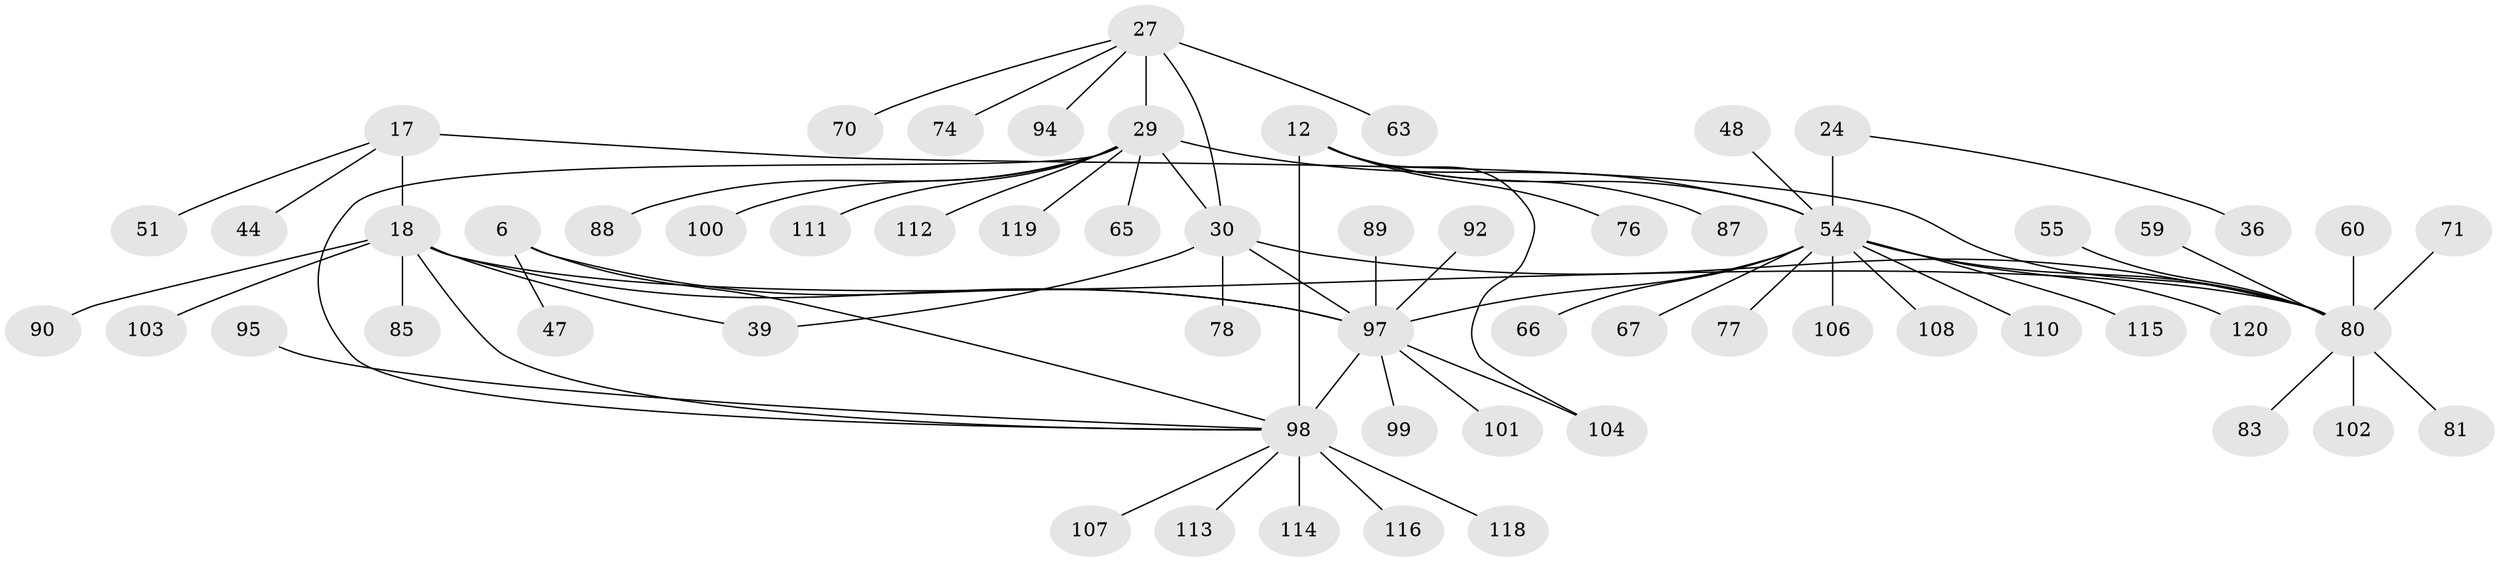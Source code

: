 // original degree distribution, {9: 0.06666666666666667, 7: 0.041666666666666664, 10: 0.03333333333333333, 6: 0.058333333333333334, 11: 0.008333333333333333, 8: 0.025, 13: 0.008333333333333333, 5: 0.008333333333333333, 1: 0.5666666666666667, 4: 0.016666666666666666, 2: 0.15, 3: 0.016666666666666666}
// Generated by graph-tools (version 1.1) at 2025/58/03/04/25 21:58:40]
// undirected, 60 vertices, 70 edges
graph export_dot {
graph [start="1"]
  node [color=gray90,style=filled];
  6 [super="+4"];
  12 [super="+11"];
  17 [super="+16"];
  18 [super="+14"];
  24 [super="+21"];
  27 [super="+26"];
  29 [super="+25"];
  30 [super="+28"];
  36;
  39;
  44;
  47;
  48;
  51;
  54 [super="+49+23+31+38"];
  55;
  59;
  60 [super="+52"];
  63;
  65;
  66;
  67;
  70 [super="+37"];
  71 [super="+42"];
  74;
  76 [super="+46"];
  77;
  78;
  80 [super="+15+41+45"];
  81;
  83;
  85;
  87;
  88;
  89 [super="+86"];
  90;
  92 [super="+72"];
  94 [super="+84"];
  95;
  97 [super="+64+75+82"];
  98 [super="+32+50+53+10+58+73+79"];
  99 [super="+91+93"];
  100 [super="+43"];
  101;
  102;
  103;
  104 [super="+68"];
  106;
  107;
  108 [super="+96"];
  110;
  111 [super="+105"];
  112;
  113 [super="+109"];
  114;
  115;
  116;
  118 [super="+117"];
  119 [super="+62"];
  120;
  6 -- 47;
  6 -- 97 [weight=8];
  6 -- 98;
  12 -- 87;
  12 -- 104;
  12 -- 76;
  12 -- 98 [weight=8];
  12 -- 54;
  17 -- 18 [weight=4];
  17 -- 51;
  17 -- 44;
  17 -- 80 [weight=4];
  18 -- 85;
  18 -- 103;
  18 -- 39;
  18 -- 90;
  18 -- 80 [weight=4];
  18 -- 97;
  18 -- 98;
  24 -- 36;
  24 -- 54 [weight=8];
  27 -- 29 [weight=4];
  27 -- 30 [weight=4];
  27 -- 74;
  27 -- 63;
  27 -- 70;
  27 -- 94;
  29 -- 30 [weight=4];
  29 -- 65;
  29 -- 112;
  29 -- 88;
  29 -- 54 [weight=2];
  29 -- 100;
  29 -- 119;
  29 -- 111;
  29 -- 98;
  30 -- 39;
  30 -- 78;
  30 -- 80;
  30 -- 97;
  48 -- 54;
  54 -- 66;
  54 -- 67;
  54 -- 77;
  54 -- 80 [weight=2];
  54 -- 106;
  54 -- 108;
  54 -- 110;
  54 -- 115;
  54 -- 120;
  54 -- 97;
  55 -- 80;
  59 -- 80;
  60 -- 80;
  71 -- 80;
  80 -- 102;
  80 -- 81;
  80 -- 83;
  89 -- 97;
  92 -- 97;
  95 -- 98;
  97 -- 98;
  97 -- 99;
  97 -- 101;
  97 -- 104;
  98 -- 107;
  98 -- 113;
  98 -- 114;
  98 -- 118;
  98 -- 116;
}
